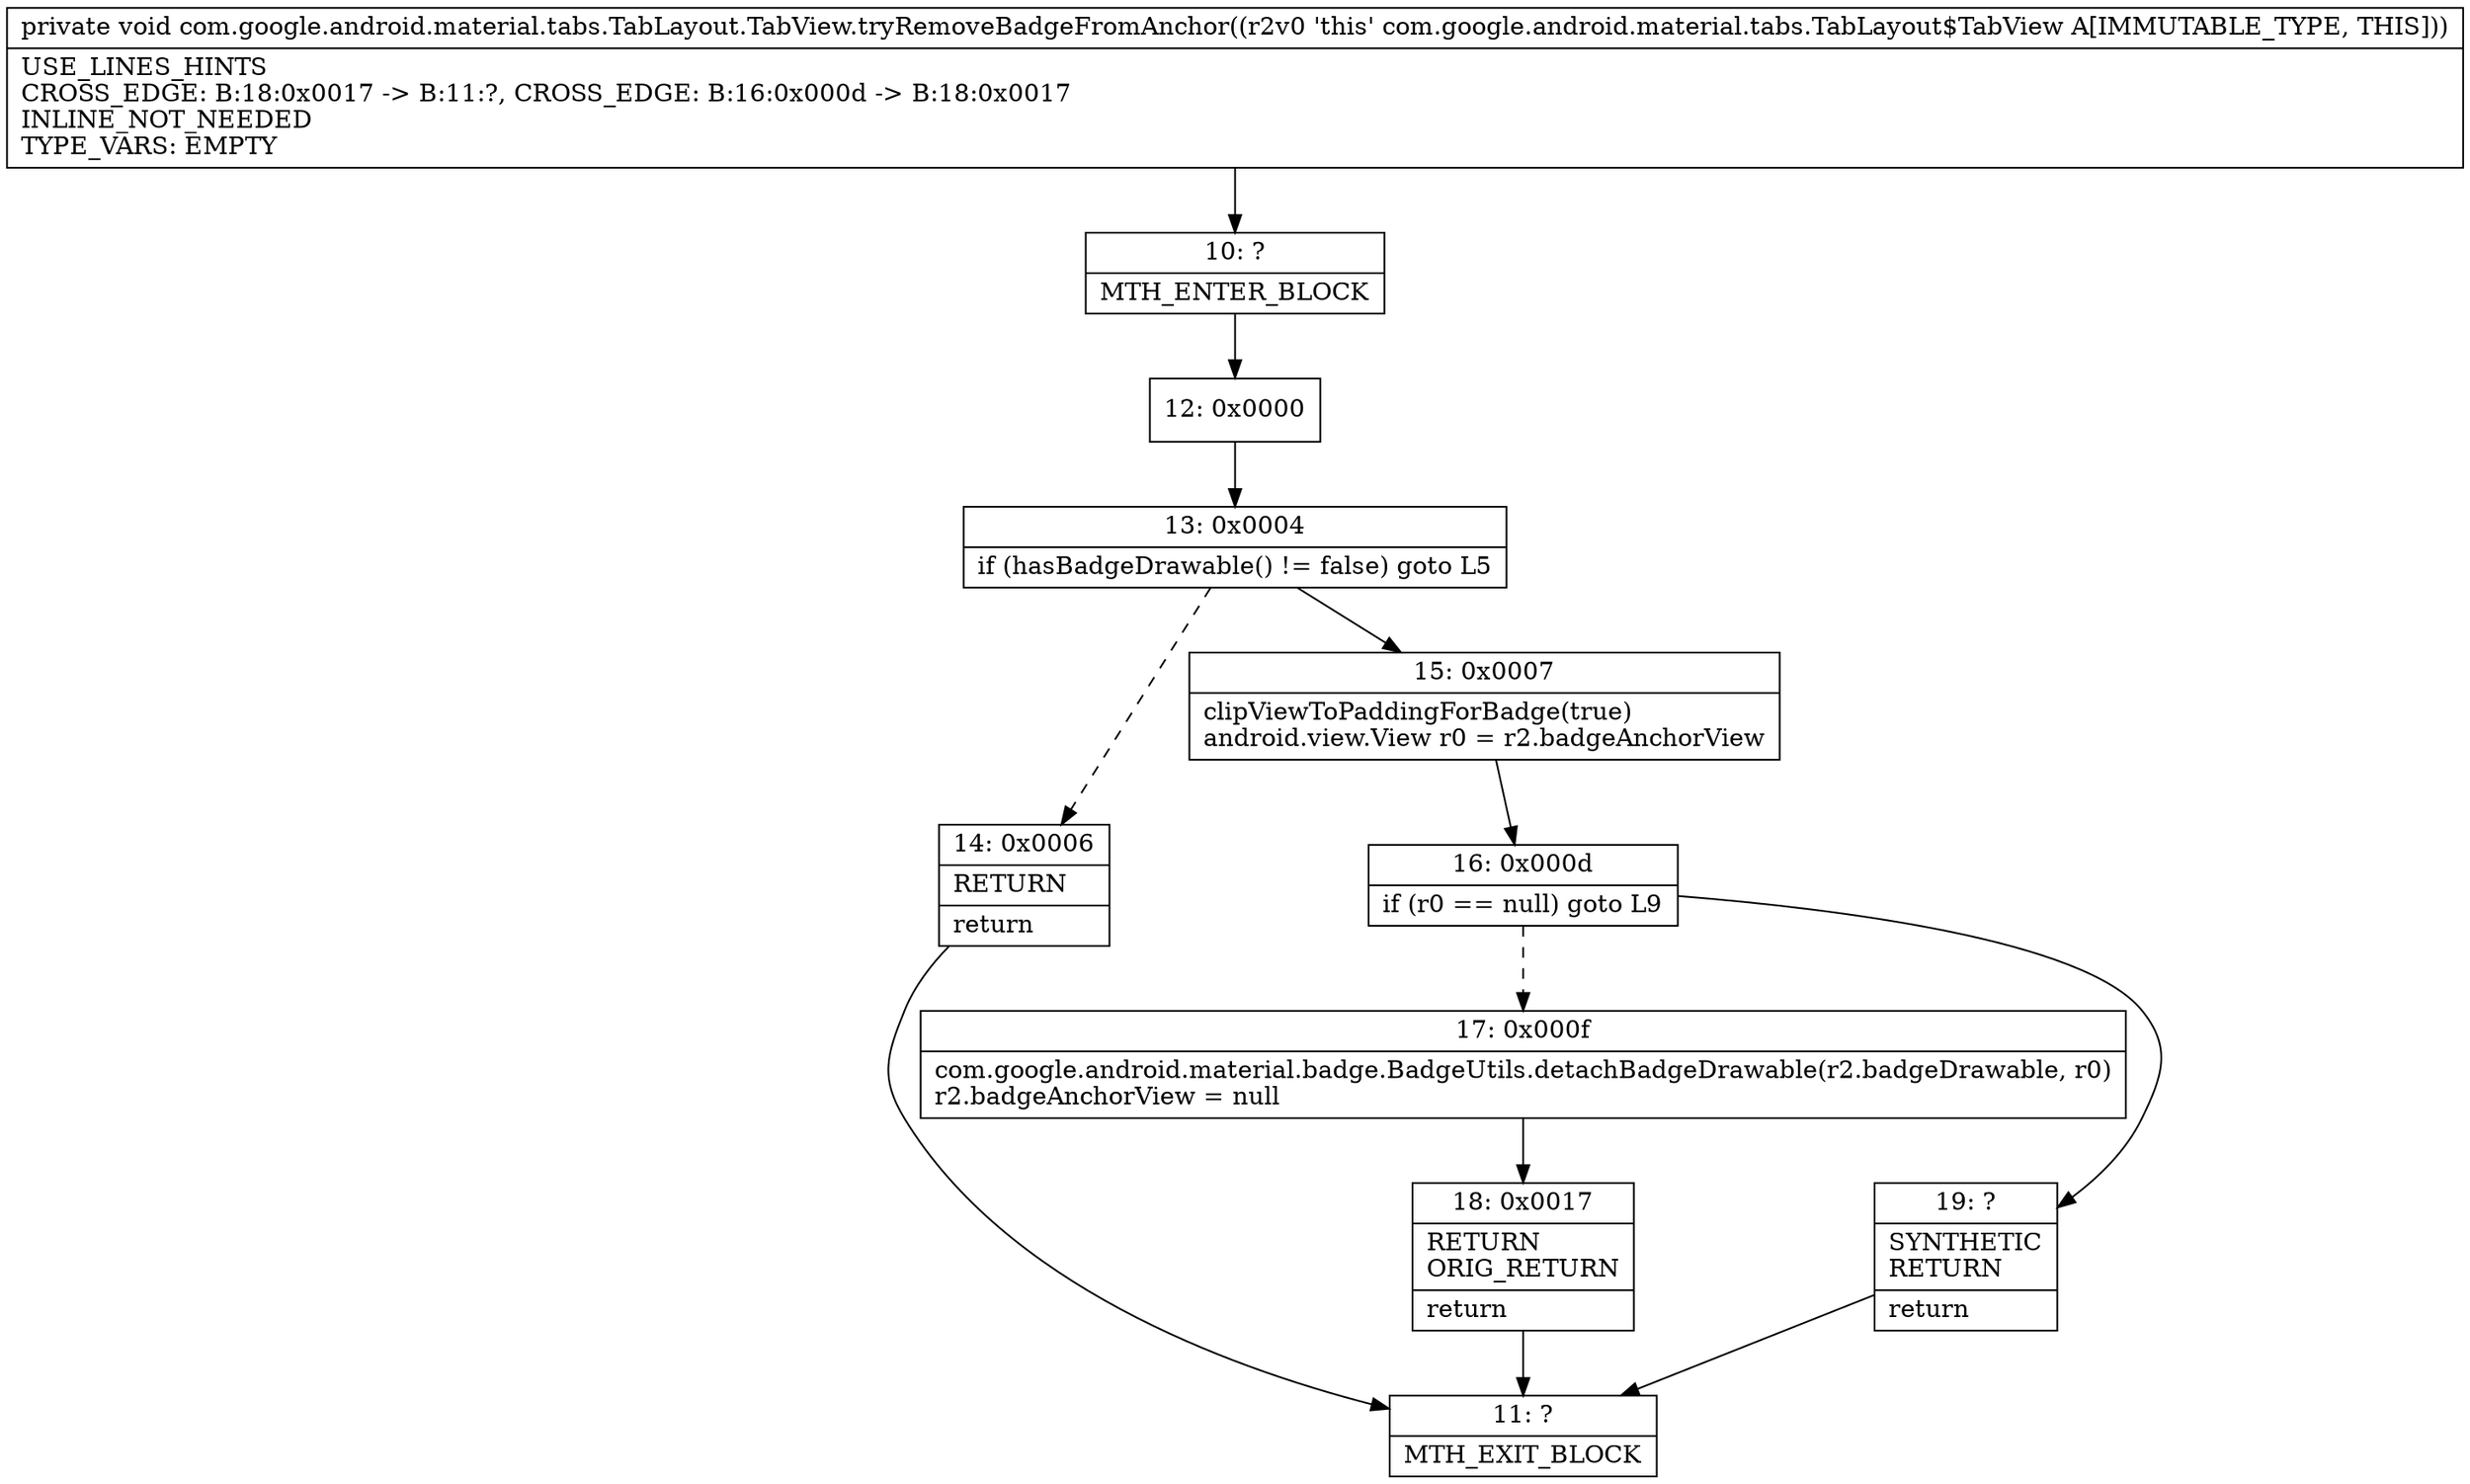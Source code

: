 digraph "CFG forcom.google.android.material.tabs.TabLayout.TabView.tryRemoveBadgeFromAnchor()V" {
Node_10 [shape=record,label="{10\:\ ?|MTH_ENTER_BLOCK\l}"];
Node_12 [shape=record,label="{12\:\ 0x0000}"];
Node_13 [shape=record,label="{13\:\ 0x0004|if (hasBadgeDrawable() != false) goto L5\l}"];
Node_14 [shape=record,label="{14\:\ 0x0006|RETURN\l|return\l}"];
Node_11 [shape=record,label="{11\:\ ?|MTH_EXIT_BLOCK\l}"];
Node_15 [shape=record,label="{15\:\ 0x0007|clipViewToPaddingForBadge(true)\landroid.view.View r0 = r2.badgeAnchorView\l}"];
Node_16 [shape=record,label="{16\:\ 0x000d|if (r0 == null) goto L9\l}"];
Node_17 [shape=record,label="{17\:\ 0x000f|com.google.android.material.badge.BadgeUtils.detachBadgeDrawable(r2.badgeDrawable, r0)\lr2.badgeAnchorView = null\l}"];
Node_18 [shape=record,label="{18\:\ 0x0017|RETURN\lORIG_RETURN\l|return\l}"];
Node_19 [shape=record,label="{19\:\ ?|SYNTHETIC\lRETURN\l|return\l}"];
MethodNode[shape=record,label="{private void com.google.android.material.tabs.TabLayout.TabView.tryRemoveBadgeFromAnchor((r2v0 'this' com.google.android.material.tabs.TabLayout$TabView A[IMMUTABLE_TYPE, THIS]))  | USE_LINES_HINTS\lCROSS_EDGE: B:18:0x0017 \-\> B:11:?, CROSS_EDGE: B:16:0x000d \-\> B:18:0x0017\lINLINE_NOT_NEEDED\lTYPE_VARS: EMPTY\l}"];
MethodNode -> Node_10;Node_10 -> Node_12;
Node_12 -> Node_13;
Node_13 -> Node_14[style=dashed];
Node_13 -> Node_15;
Node_14 -> Node_11;
Node_15 -> Node_16;
Node_16 -> Node_17[style=dashed];
Node_16 -> Node_19;
Node_17 -> Node_18;
Node_18 -> Node_11;
Node_19 -> Node_11;
}

